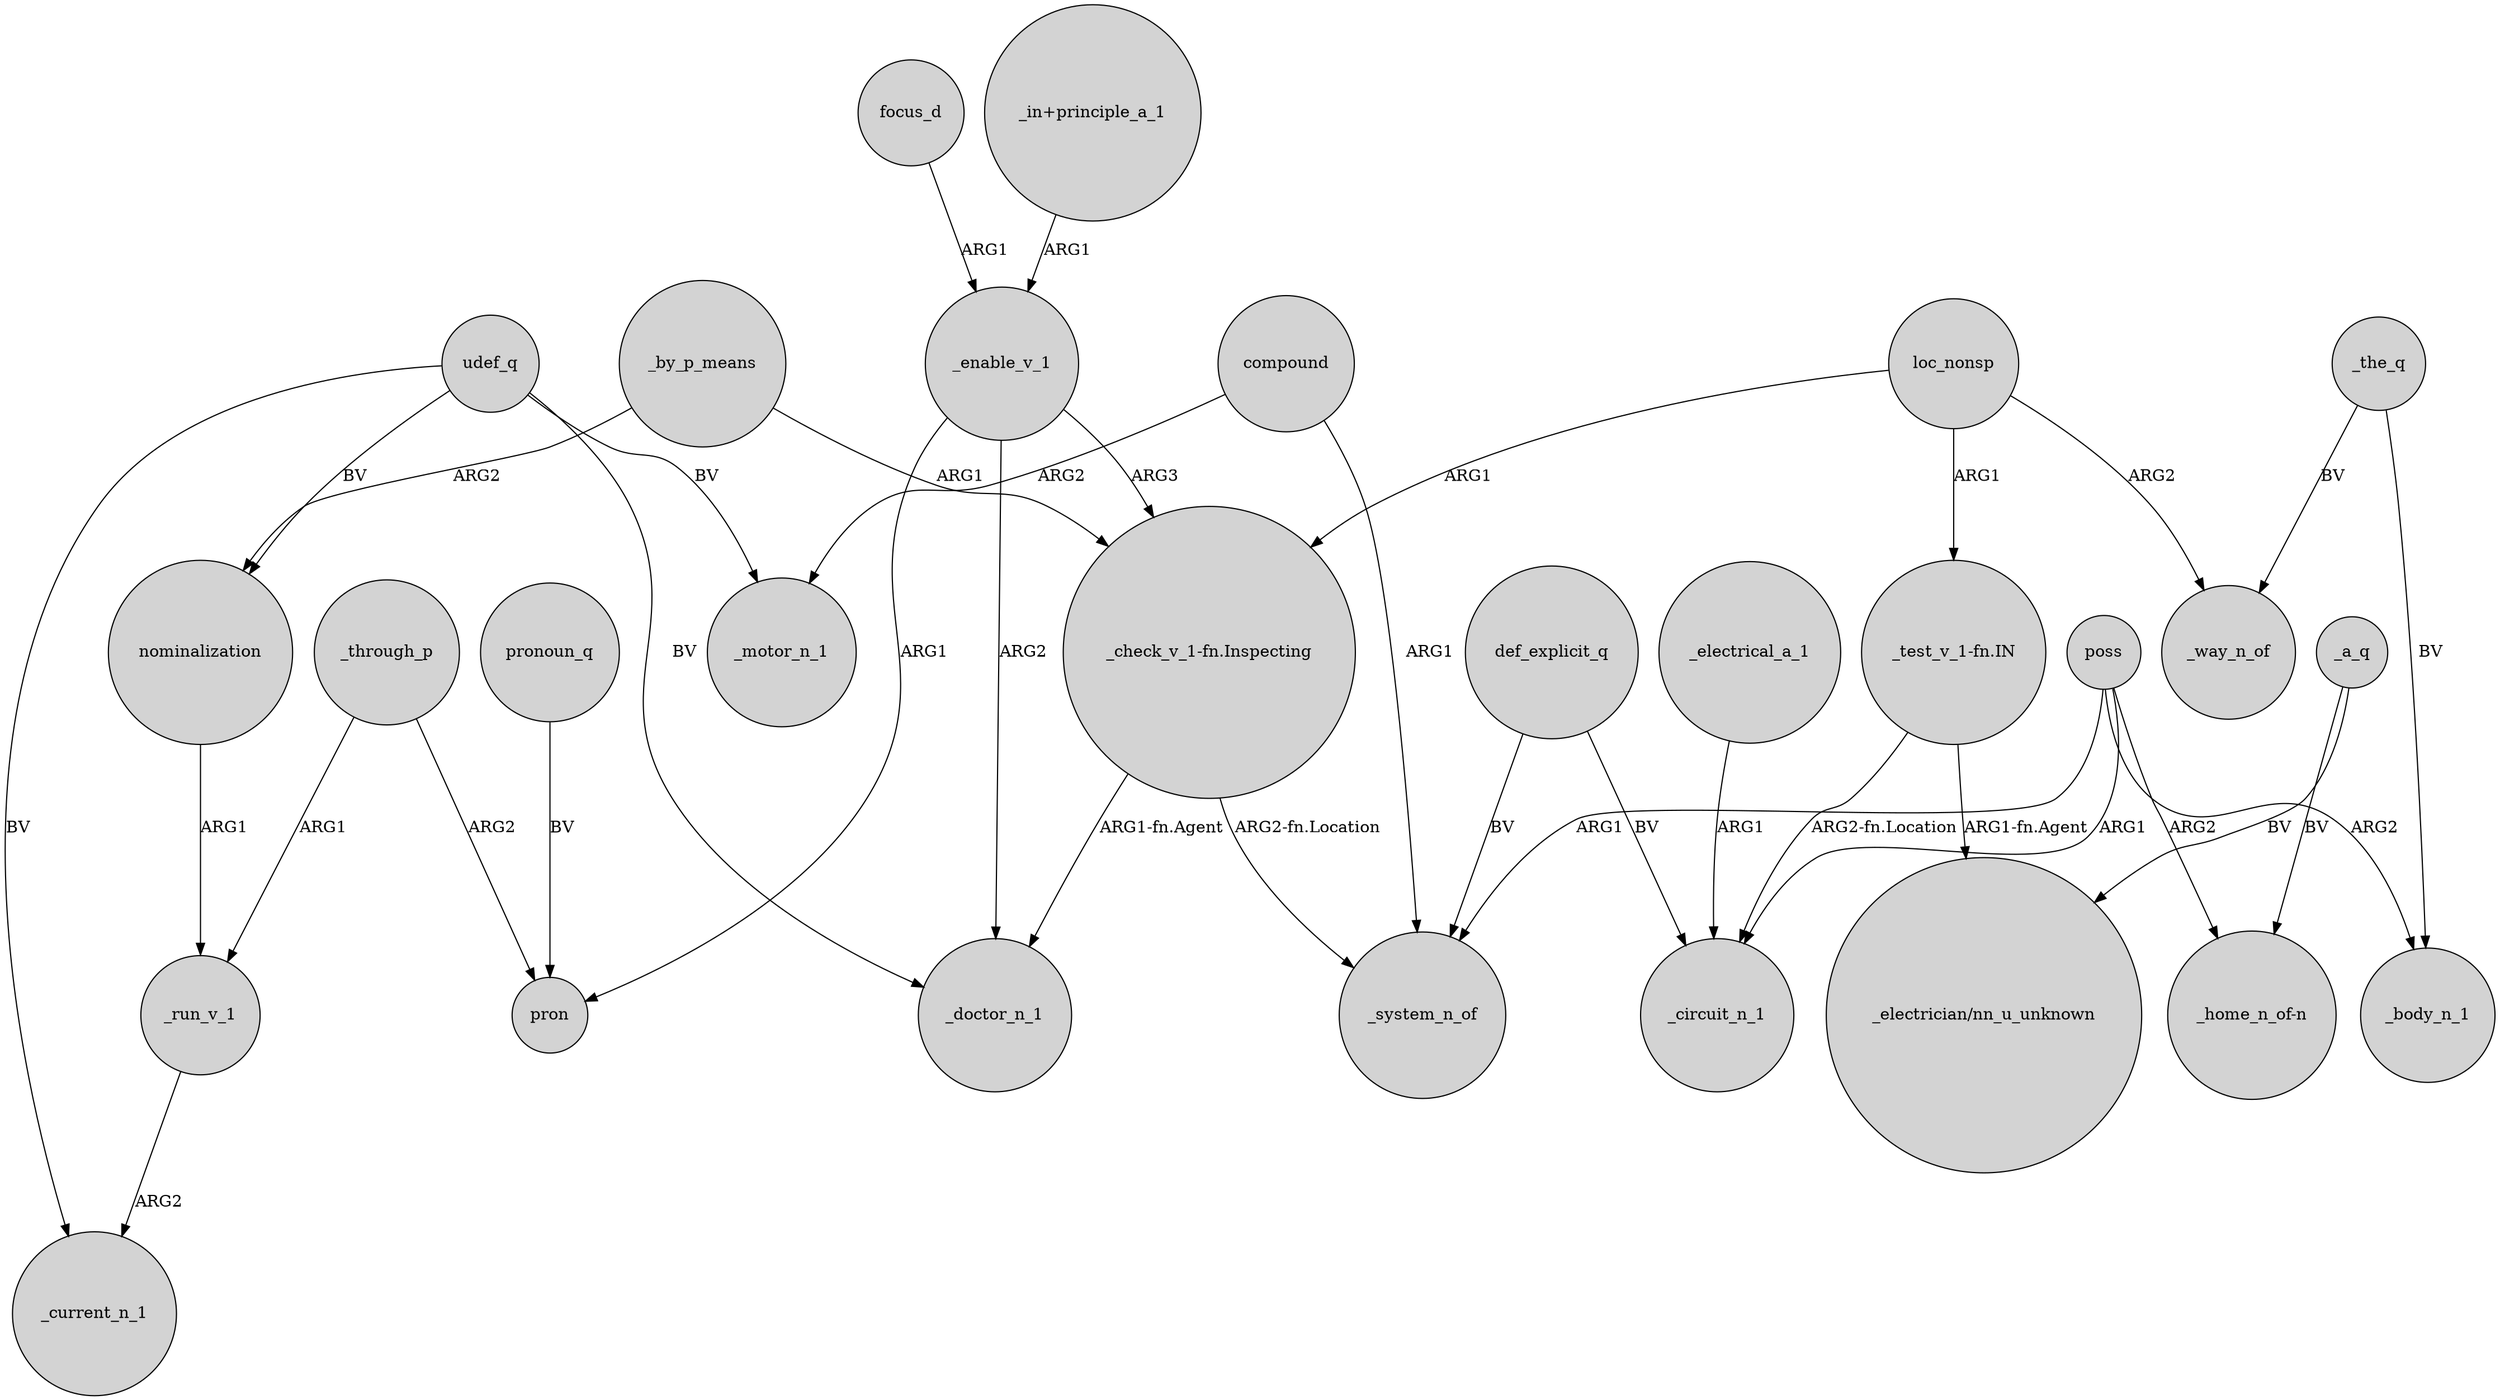 digraph {
	node [shape=circle style=filled]
	compound -> _motor_n_1 [label=ARG2]
	_a_q -> "_electrician/nn_u_unknown" [label=BV]
	loc_nonsp -> "_check_v_1-fn.Inspecting" [label=ARG1]
	focus_d -> _enable_v_1 [label=ARG1]
	_by_p_means -> nominalization [label=ARG2]
	udef_q -> _motor_n_1 [label=BV]
	compound -> _system_n_of [label=ARG1]
	_a_q -> "_home_n_of-n" [label=BV]
	_through_p -> pron [label=ARG2]
	_run_v_1 -> _current_n_1 [label=ARG2]
	_electrical_a_1 -> _circuit_n_1 [label=ARG1]
	_the_q -> _way_n_of [label=BV]
	poss -> _system_n_of [label=ARG1]
	def_explicit_q -> _system_n_of [label=BV]
	poss -> _body_n_1 [label=ARG2]
	_through_p -> _run_v_1 [label=ARG1]
	loc_nonsp -> "_test_v_1-fn.IN" [label=ARG1]
	udef_q -> _doctor_n_1 [label=BV]
	_the_q -> _body_n_1 [label=BV]
	pronoun_q -> pron [label=BV]
	loc_nonsp -> _way_n_of [label=ARG2]
	nominalization -> _run_v_1 [label=ARG1]
	_by_p_means -> "_check_v_1-fn.Inspecting" [label=ARG1]
	poss -> _circuit_n_1 [label=ARG1]
	"_in+principle_a_1" -> _enable_v_1 [label=ARG1]
	poss -> "_home_n_of-n" [label=ARG2]
	_enable_v_1 -> _doctor_n_1 [label=ARG2]
	"_check_v_1-fn.Inspecting" -> _system_n_of [label="ARG2-fn.Location"]
	_enable_v_1 -> "_check_v_1-fn.Inspecting" [label=ARG3]
	udef_q -> nominalization [label=BV]
	udef_q -> _current_n_1 [label=BV]
	"_test_v_1-fn.IN" -> "_electrician/nn_u_unknown" [label="ARG1-fn.Agent"]
	def_explicit_q -> _circuit_n_1 [label=BV]
	"_test_v_1-fn.IN" -> _circuit_n_1 [label="ARG2-fn.Location"]
	_enable_v_1 -> pron [label=ARG1]
	"_check_v_1-fn.Inspecting" -> _doctor_n_1 [label="ARG1-fn.Agent"]
}
